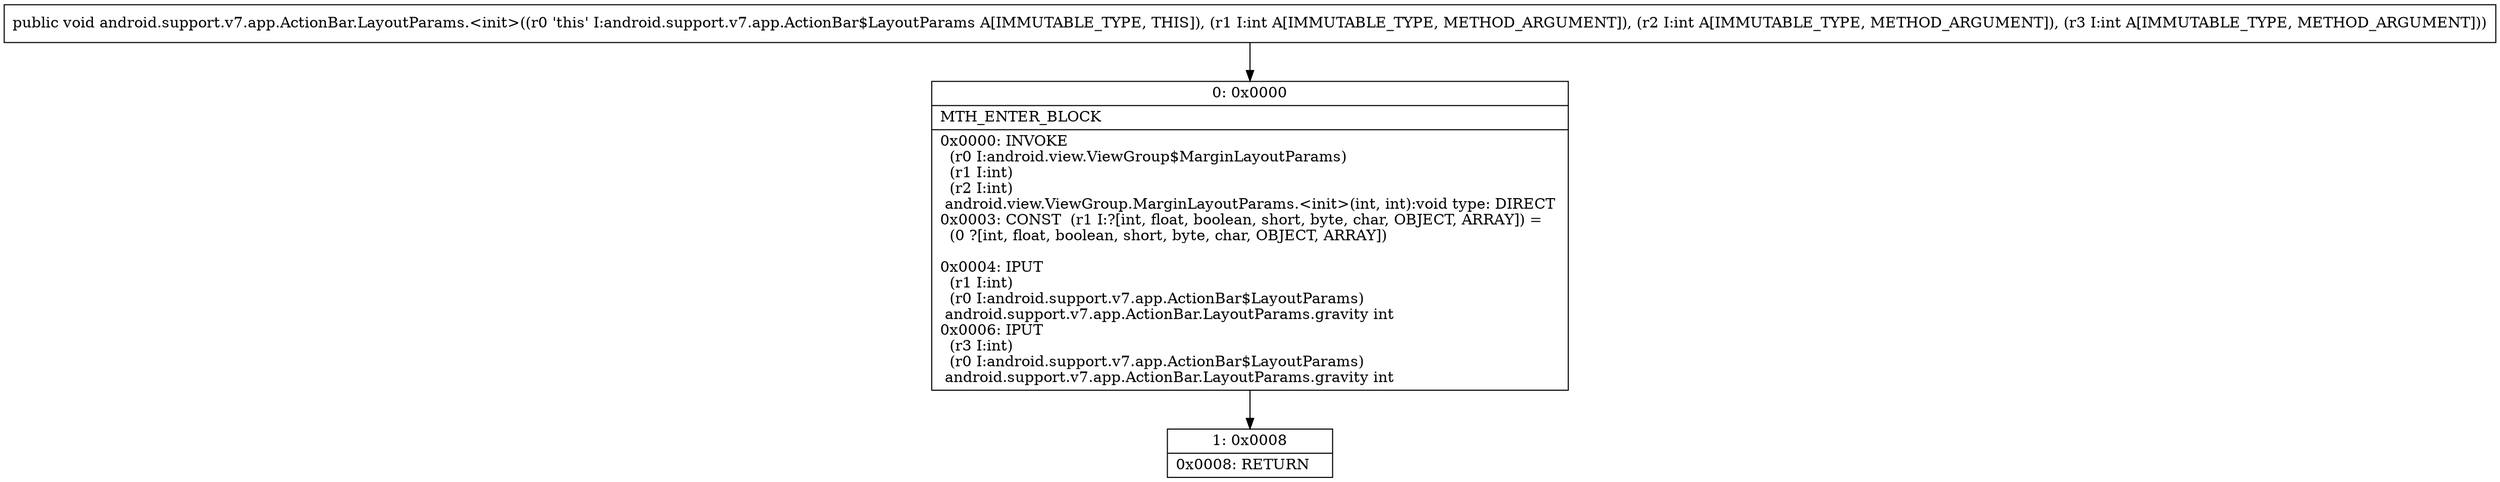 digraph "CFG forandroid.support.v7.app.ActionBar.LayoutParams.\<init\>(III)V" {
Node_0 [shape=record,label="{0\:\ 0x0000|MTH_ENTER_BLOCK\l|0x0000: INVOKE  \l  (r0 I:android.view.ViewGroup$MarginLayoutParams)\l  (r1 I:int)\l  (r2 I:int)\l android.view.ViewGroup.MarginLayoutParams.\<init\>(int, int):void type: DIRECT \l0x0003: CONST  (r1 I:?[int, float, boolean, short, byte, char, OBJECT, ARRAY]) = \l  (0 ?[int, float, boolean, short, byte, char, OBJECT, ARRAY])\l \l0x0004: IPUT  \l  (r1 I:int)\l  (r0 I:android.support.v7.app.ActionBar$LayoutParams)\l android.support.v7.app.ActionBar.LayoutParams.gravity int \l0x0006: IPUT  \l  (r3 I:int)\l  (r0 I:android.support.v7.app.ActionBar$LayoutParams)\l android.support.v7.app.ActionBar.LayoutParams.gravity int \l}"];
Node_1 [shape=record,label="{1\:\ 0x0008|0x0008: RETURN   \l}"];
MethodNode[shape=record,label="{public void android.support.v7.app.ActionBar.LayoutParams.\<init\>((r0 'this' I:android.support.v7.app.ActionBar$LayoutParams A[IMMUTABLE_TYPE, THIS]), (r1 I:int A[IMMUTABLE_TYPE, METHOD_ARGUMENT]), (r2 I:int A[IMMUTABLE_TYPE, METHOD_ARGUMENT]), (r3 I:int A[IMMUTABLE_TYPE, METHOD_ARGUMENT])) }"];
MethodNode -> Node_0;
Node_0 -> Node_1;
}

